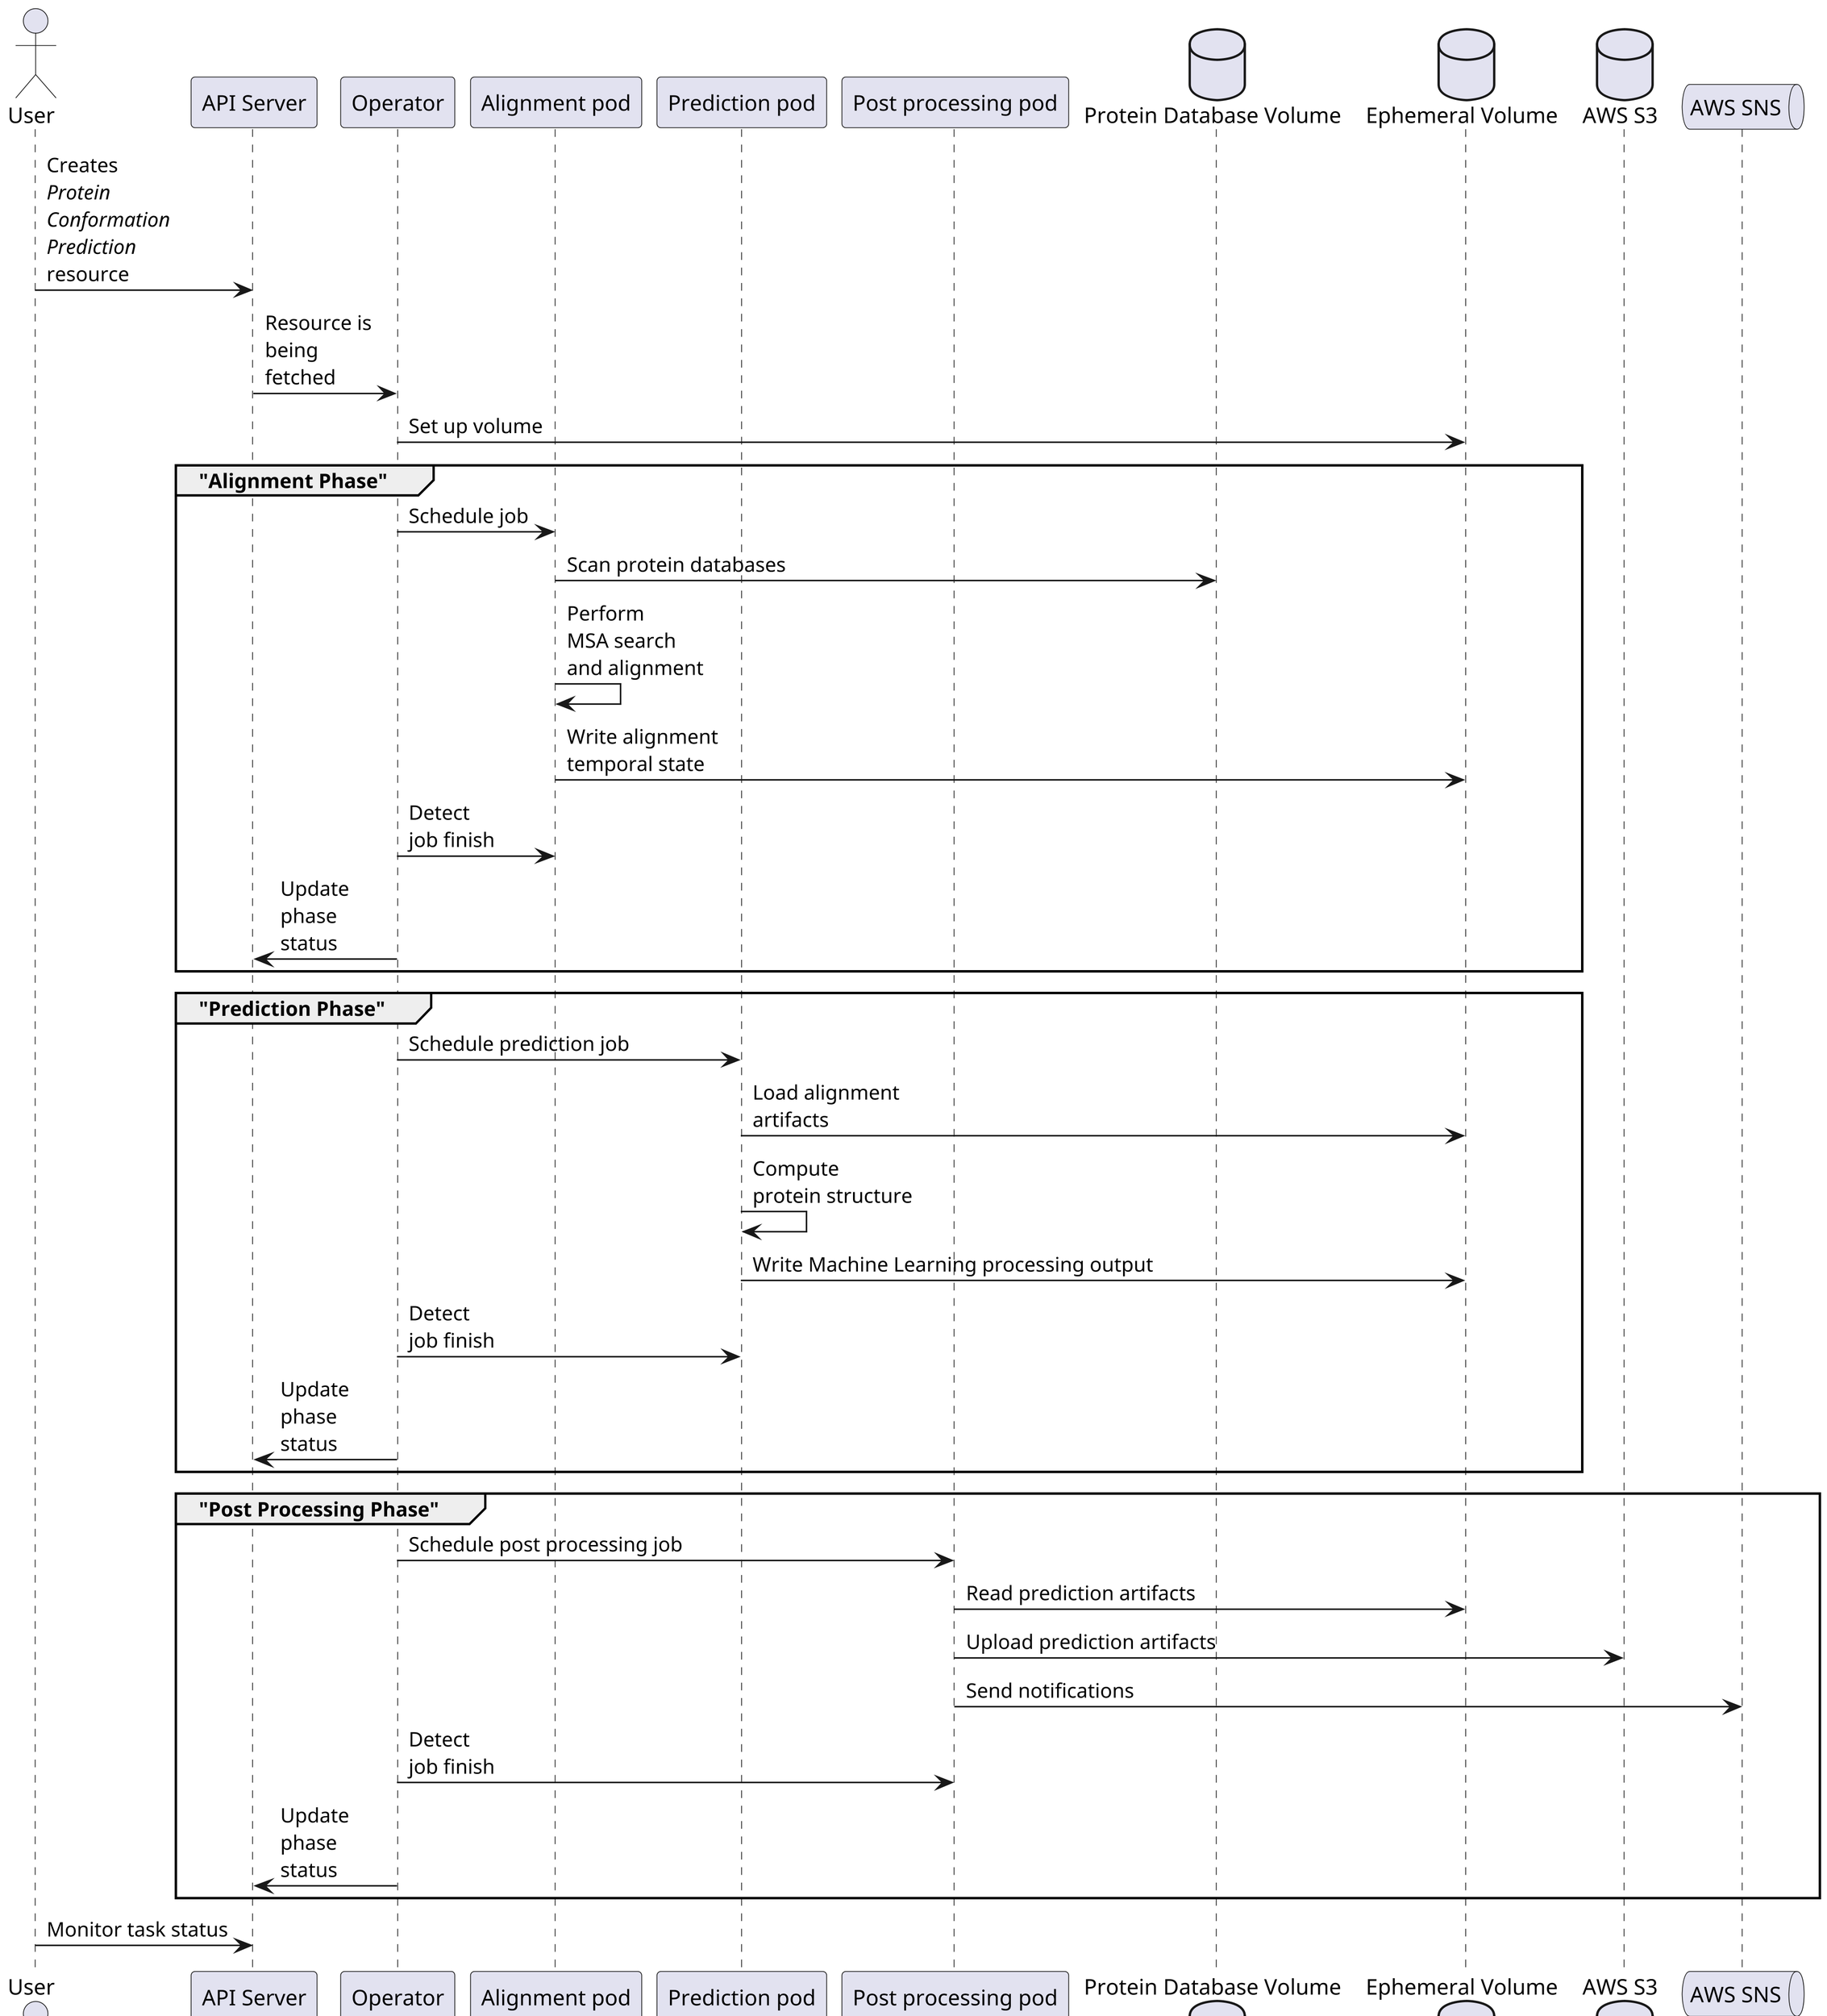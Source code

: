 @startuml

skinparam dpi 300

actor User as user
participant "API Server" as api
participant Operator as operator
participant "Alignment pod" as alignmentPod
participant "Prediction pod" as predictionPod
participant "Post processing pod" as postProcessingPod
database "Protein Database Volume" as dbVolume
database "Ephemeral Volume" as tmpVolume
database "AWS S3" as s3
queue "AWS SNS" as sns

user -> api : Creates\n//Protein//\n//Conformation//\n//Prediction//\nresource
api -> operator : Resource is\nbeing\nfetched
operator -> tmpVolume : Set up volume
group "Alignment Phase"
operator -> alignmentPod : Schedule job
alignmentPod -> dbVolume : Scan protein databases
alignmentPod -> alignmentPod : Perform\nMSA search\nand alignment
alignmentPod -> tmpVolume : Write alignment\ntemporal state
operator -> alignmentPod : Detect\njob finish
operator -> api : Update\nphase\nstatus
end
group "Prediction Phase"
operator -> predictionPod : Schedule prediction job
predictionPod -> tmpVolume : Load alignment\nartifacts
predictionPod -> predictionPod : Compute\nprotein structure
predictionPod -> tmpVolume : Write Machine Learning processing output
operator -> predictionPod : Detect\njob finish
operator -> api : Update\nphase\nstatus
end
group "Post Processing Phase"
operator -> postProcessingPod : Schedule post processing job
postProcessingPod -> tmpVolume : Read prediction artifacts
postProcessingPod -> s3 : Upload prediction artifacts
postProcessingPod -> sns : Send notifications
operator -> postProcessingPod : Detect\njob finish
operator -> api : Update\nphase\nstatus
end
user -> api : Monitor task status

@enduml